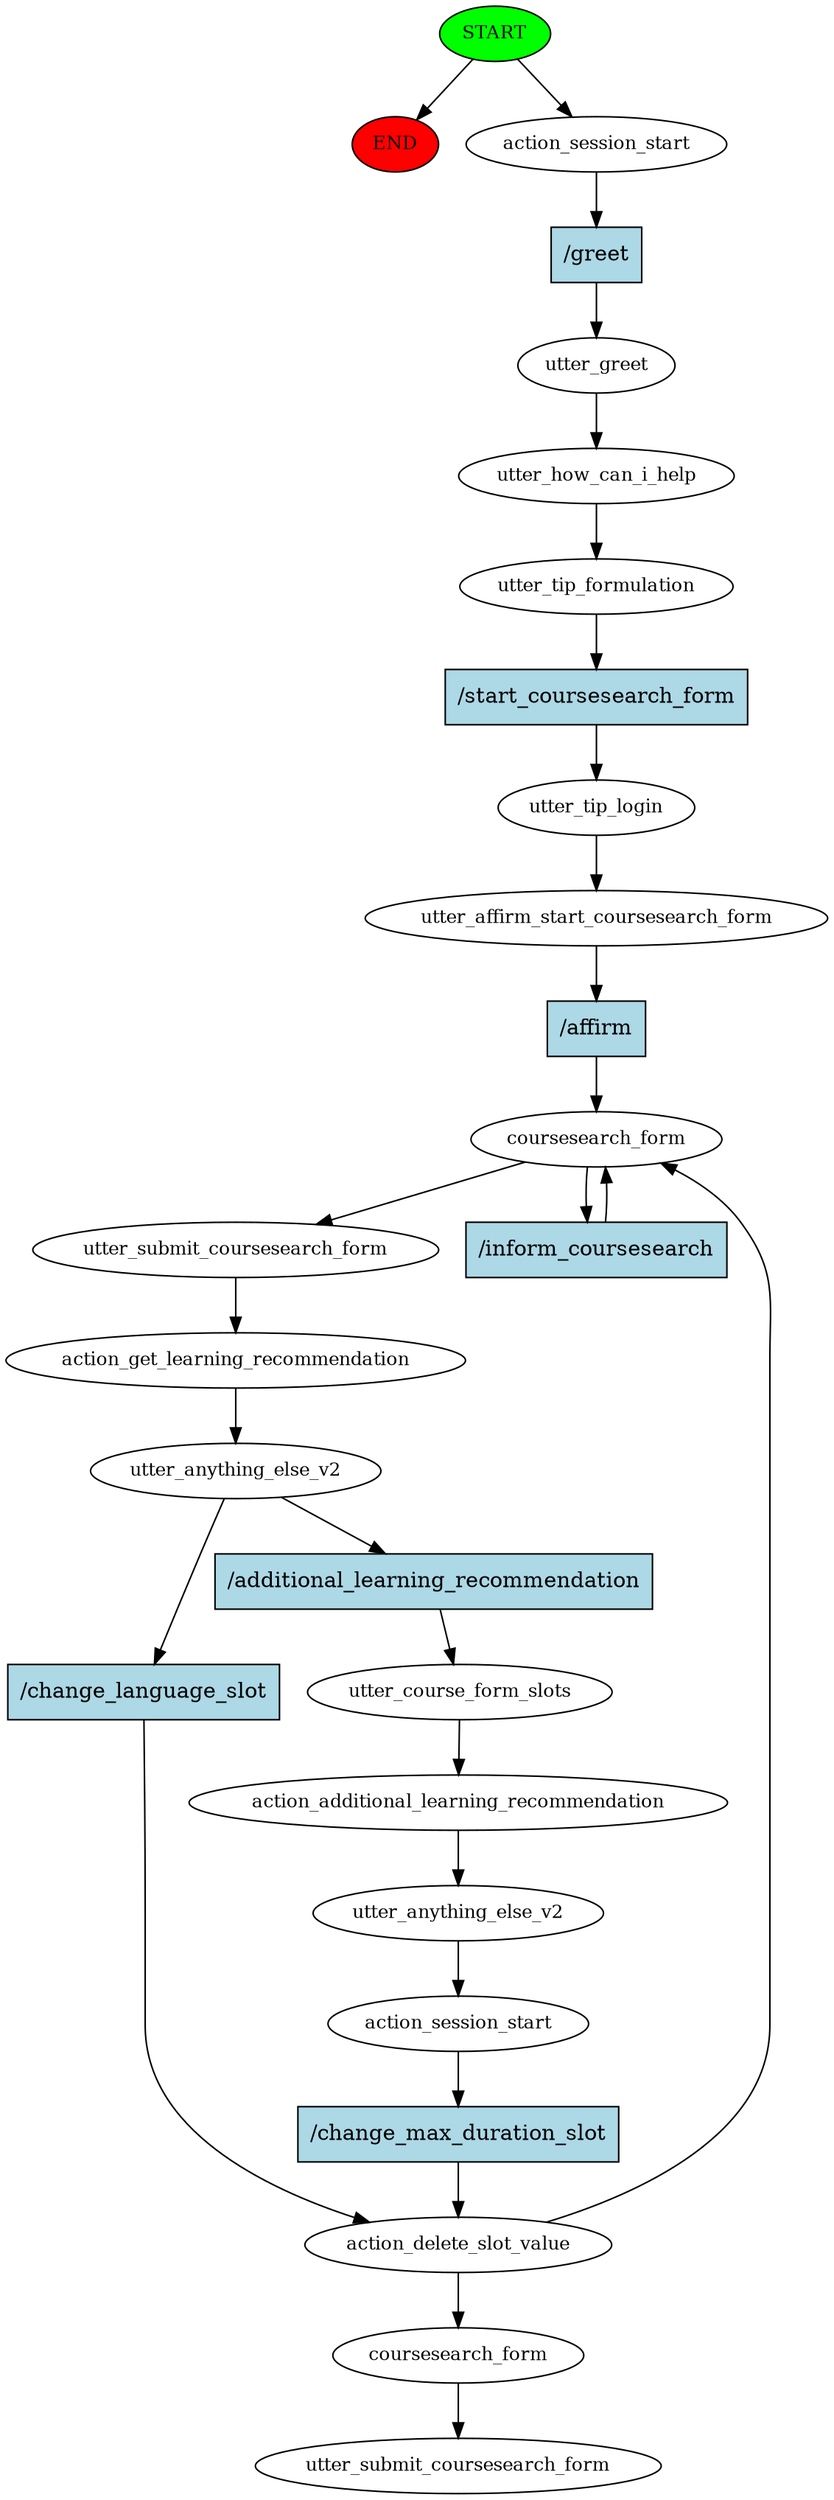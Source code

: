 digraph  {
0 [class="start active", fillcolor=green, fontsize=12, label=START, style=filled];
"-1" [class=end, fillcolor=red, fontsize=12, label=END, style=filled];
1 [class=active, fontsize=12, label=action_session_start];
2 [class=active, fontsize=12, label=utter_greet];
3 [class=active, fontsize=12, label=utter_how_can_i_help];
4 [class=active, fontsize=12, label=utter_tip_formulation];
5 [class=active, fontsize=12, label=utter_tip_login];
6 [class=active, fontsize=12, label=utter_affirm_start_coursesearch_form];
7 [class=active, fontsize=12, label=coursesearch_form];
13 [class=active, fontsize=12, label=utter_submit_coursesearch_form];
14 [class=active, fontsize=12, label=action_get_learning_recommendation];
15 [class=active, fontsize=12, label=utter_anything_else_v2];
16 [class=active, fontsize=12, label=action_delete_slot_value];
22 [class=active, fontsize=12, label=utter_course_form_slots];
23 [class=active, fontsize=12, label=action_additional_learning_recommendation];
24 [class=active, fontsize=12, label=utter_anything_else_v2];
25 [class=active, fontsize=12, label=action_session_start];
27 [class=active, fontsize=12, label=coursesearch_form];
28 [class="dashed active", fontsize=12, label=utter_submit_coursesearch_form];
29 [class="intent active", fillcolor=lightblue, label="/greet", shape=rect, style=filled];
30 [class="intent active", fillcolor=lightblue, label="/start_coursesearch_form", shape=rect, style=filled];
31 [class="intent active", fillcolor=lightblue, label="/affirm", shape=rect, style=filled];
32 [class="intent active", fillcolor=lightblue, label="/inform_coursesearch", shape=rect, style=filled];
33 [class="intent active", fillcolor=lightblue, label="/change_language_slot", shape=rect, style=filled];
34 [class="intent active", fillcolor=lightblue, label="/additional_learning_recommendation", shape=rect, style=filled];
35 [class="intent active", fillcolor=lightblue, label="/change_max_duration_slot", shape=rect, style=filled];
0 -> "-1"  [class="", key=NONE, label=""];
0 -> 1  [class=active, key=NONE, label=""];
1 -> 29  [class=active, key=0];
2 -> 3  [class=active, key=NONE, label=""];
3 -> 4  [class=active, key=NONE, label=""];
4 -> 30  [class=active, key=0];
5 -> 6  [class=active, key=NONE, label=""];
6 -> 31  [class=active, key=0];
7 -> 13  [class=active, key=NONE, label=""];
7 -> 32  [class=active, key=0];
13 -> 14  [class=active, key=NONE, label=""];
14 -> 15  [class=active, key=NONE, label=""];
15 -> 33  [class=active, key=0];
15 -> 34  [class=active, key=0];
16 -> 27  [class=active, key=NONE, label=""];
16 -> 7  [class=active, key=NONE, label=""];
22 -> 23  [class=active, key=NONE, label=""];
23 -> 24  [class=active, key=NONE, label=""];
24 -> 25  [class=active, key=NONE, label=""];
25 -> 35  [class=active, key=0];
27 -> 28  [class=active, key=NONE, label=""];
29 -> 2  [class=active, key=0];
30 -> 5  [class=active, key=0];
31 -> 7  [class=active, key=0];
32 -> 7  [class=active, key=0];
33 -> 16  [class=active, key=0];
34 -> 22  [class=active, key=0];
35 -> 16  [class=active, key=0];
}

